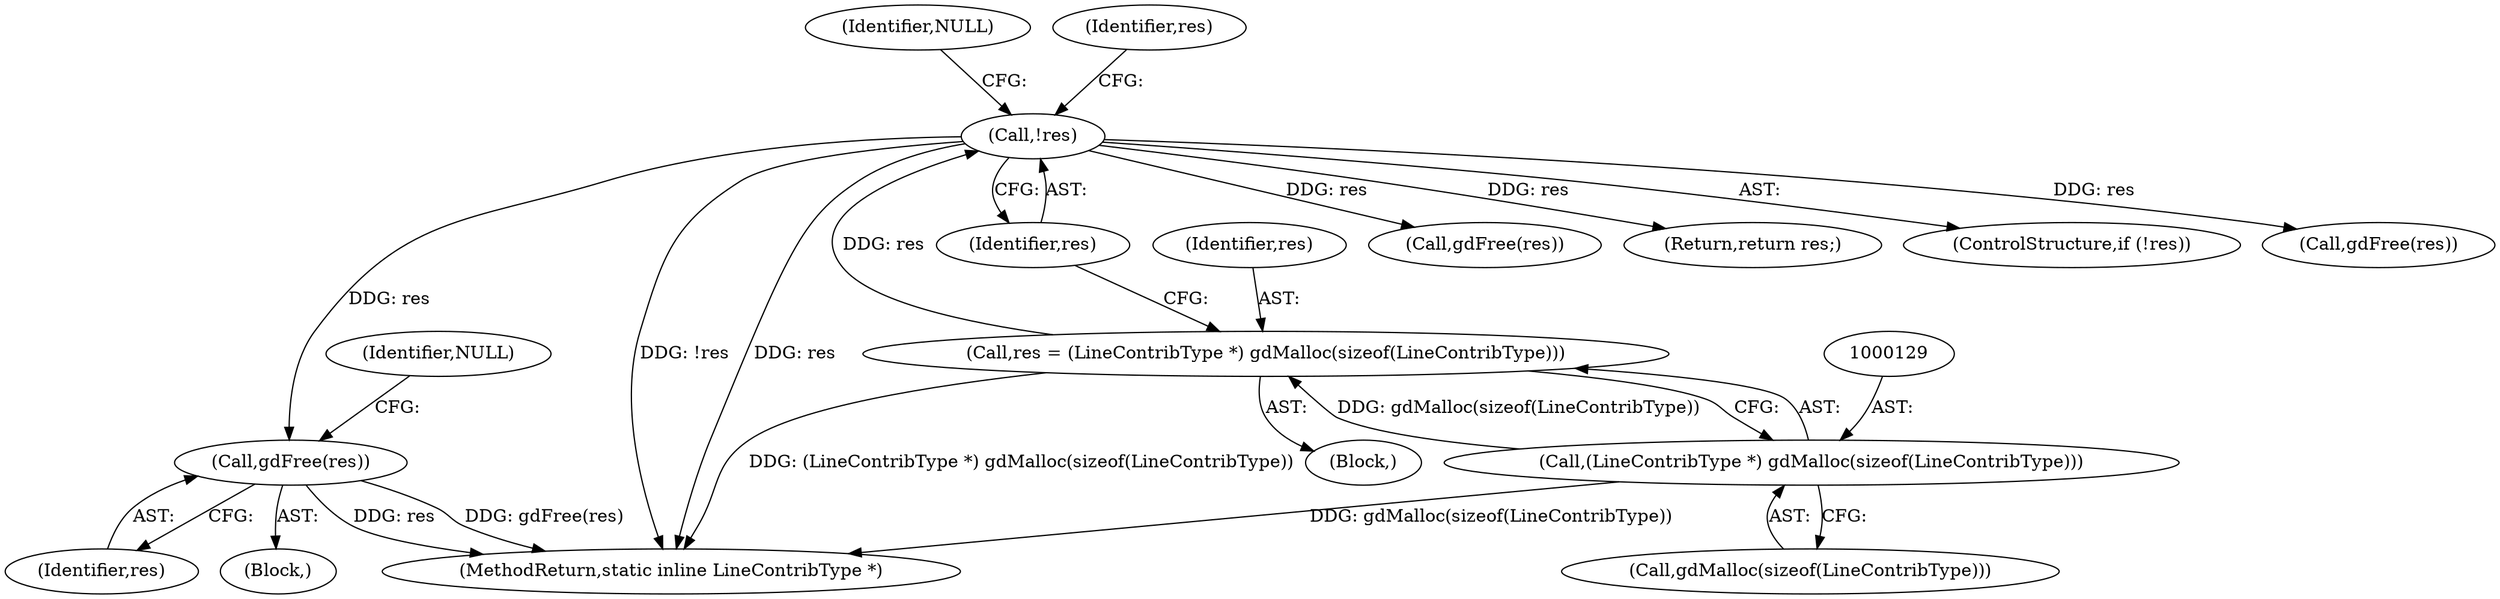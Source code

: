 digraph "0_libgd_60bfb401ad5a4a8ae995dcd36372fe15c71e1a35@pointer" {
"1000177" [label="(Call,gdFree(res))"];
"1000134" [label="(Call,!res)"];
"1000126" [label="(Call,res = (LineContribType *) gdMalloc(sizeof(LineContribType)))"];
"1000128" [label="(Call,(LineContribType *) gdMalloc(sizeof(LineContribType)))"];
"1000135" [label="(Identifier,res)"];
"1000155" [label="(Call,gdFree(res))"];
"1000138" [label="(Identifier,NULL)"];
"1000241" [label="(Return,return res;)"];
"1000141" [label="(Identifier,res)"];
"1000178" [label="(Identifier,res)"];
"1000243" [label="(MethodReturn,static inline LineContribType *)"];
"1000177" [label="(Call,gdFree(res))"];
"1000127" [label="(Identifier,res)"];
"1000126" [label="(Call,res = (LineContribType *) gdMalloc(sizeof(LineContribType)))"];
"1000103" [label="(Block,)"];
"1000180" [label="(Identifier,NULL)"];
"1000133" [label="(ControlStructure,if (!res))"];
"1000130" [label="(Call,gdMalloc(sizeof(LineContribType)))"];
"1000237" [label="(Call,gdFree(res))"];
"1000176" [label="(Block,)"];
"1000134" [label="(Call,!res)"];
"1000128" [label="(Call,(LineContribType *) gdMalloc(sizeof(LineContribType)))"];
"1000177" -> "1000176"  [label="AST: "];
"1000177" -> "1000178"  [label="CFG: "];
"1000178" -> "1000177"  [label="AST: "];
"1000180" -> "1000177"  [label="CFG: "];
"1000177" -> "1000243"  [label="DDG: res"];
"1000177" -> "1000243"  [label="DDG: gdFree(res)"];
"1000134" -> "1000177"  [label="DDG: res"];
"1000134" -> "1000133"  [label="AST: "];
"1000134" -> "1000135"  [label="CFG: "];
"1000135" -> "1000134"  [label="AST: "];
"1000138" -> "1000134"  [label="CFG: "];
"1000141" -> "1000134"  [label="CFG: "];
"1000134" -> "1000243"  [label="DDG: !res"];
"1000134" -> "1000243"  [label="DDG: res"];
"1000126" -> "1000134"  [label="DDG: res"];
"1000134" -> "1000155"  [label="DDG: res"];
"1000134" -> "1000237"  [label="DDG: res"];
"1000134" -> "1000241"  [label="DDG: res"];
"1000126" -> "1000103"  [label="AST: "];
"1000126" -> "1000128"  [label="CFG: "];
"1000127" -> "1000126"  [label="AST: "];
"1000128" -> "1000126"  [label="AST: "];
"1000135" -> "1000126"  [label="CFG: "];
"1000126" -> "1000243"  [label="DDG: (LineContribType *) gdMalloc(sizeof(LineContribType))"];
"1000128" -> "1000126"  [label="DDG: gdMalloc(sizeof(LineContribType))"];
"1000128" -> "1000130"  [label="CFG: "];
"1000129" -> "1000128"  [label="AST: "];
"1000130" -> "1000128"  [label="AST: "];
"1000128" -> "1000243"  [label="DDG: gdMalloc(sizeof(LineContribType))"];
}
